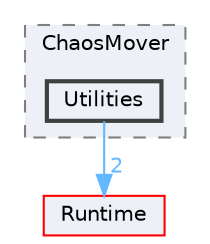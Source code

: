 digraph "Utilities"
{
 // INTERACTIVE_SVG=YES
 // LATEX_PDF_SIZE
  bgcolor="transparent";
  edge [fontname=Helvetica,fontsize=10,labelfontname=Helvetica,labelfontsize=10];
  node [fontname=Helvetica,fontsize=10,shape=box,height=0.2,width=0.4];
  compound=true
  subgraph clusterdir_7a61a696fa0c2fb45a6536bce267d3e4 {
    graph [ bgcolor="#edf0f7", pencolor="grey50", label="ChaosMover", fontname=Helvetica,fontsize=10 style="filled,dashed", URL="dir_7a61a696fa0c2fb45a6536bce267d3e4.html",tooltip=""]
  dir_cea2c26e3b6fa6adfa991dac3deba845 [label="Utilities", fillcolor="#edf0f7", color="grey25", style="filled,bold", URL="dir_cea2c26e3b6fa6adfa991dac3deba845.html",tooltip=""];
  }
  dir_7536b172fbd480bfd146a1b1acd6856b [label="Runtime", fillcolor="#edf0f7", color="red", style="filled", URL="dir_7536b172fbd480bfd146a1b1acd6856b.html",tooltip=""];
  dir_cea2c26e3b6fa6adfa991dac3deba845->dir_7536b172fbd480bfd146a1b1acd6856b [headlabel="2", labeldistance=1.5 headhref="dir_001235_000984.html" href="dir_001235_000984.html" color="steelblue1" fontcolor="steelblue1"];
}
